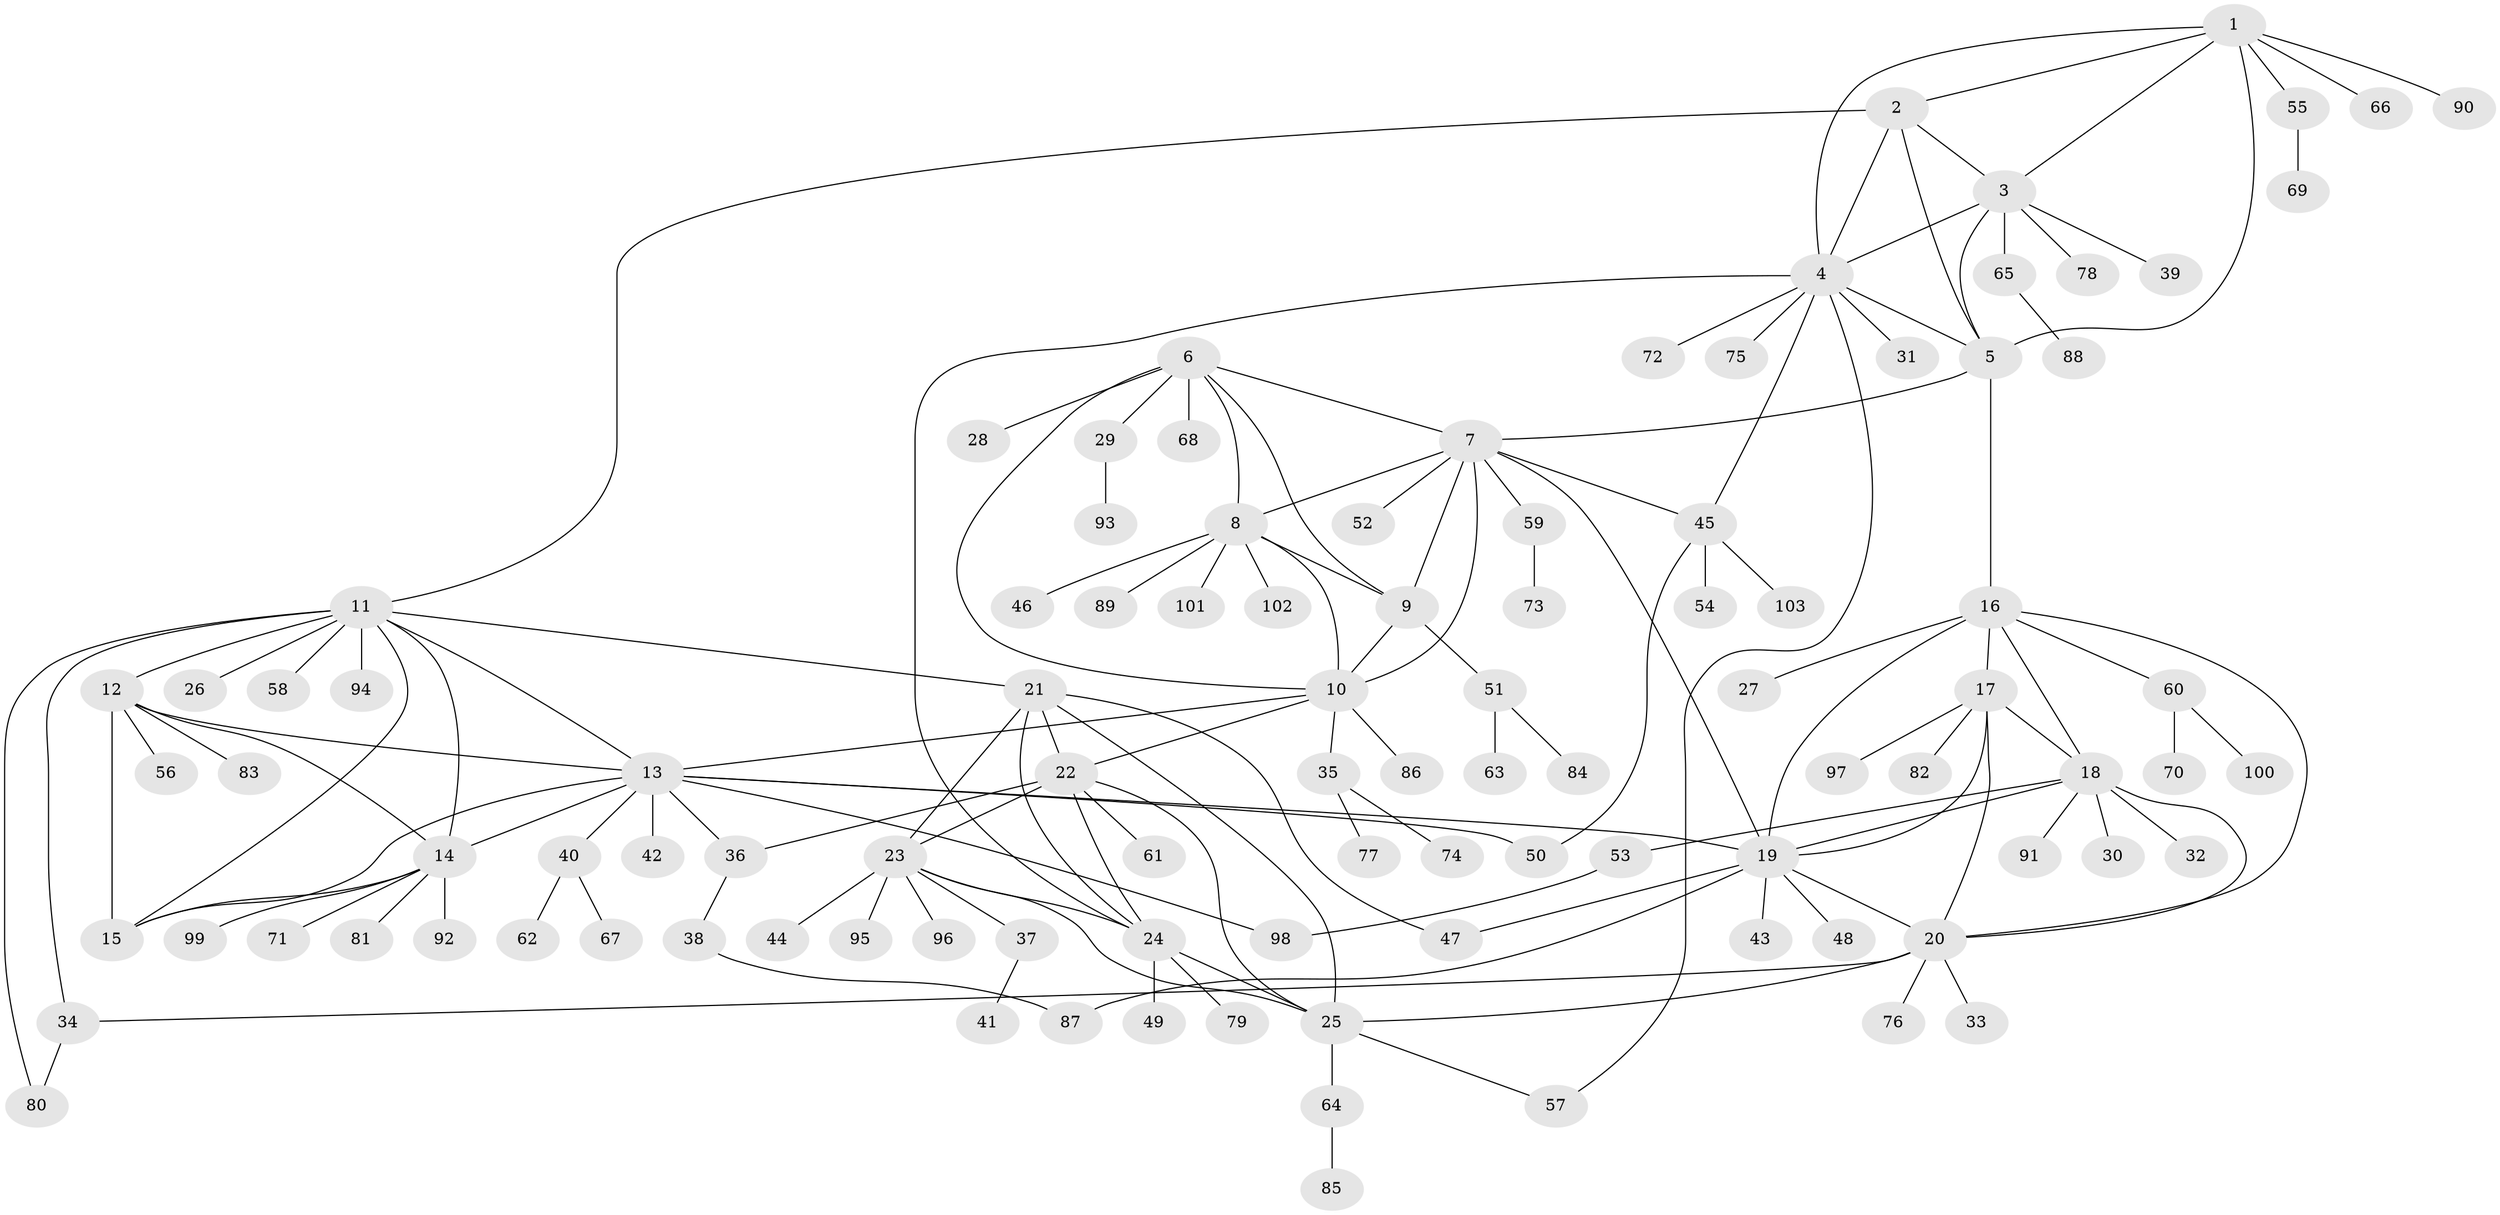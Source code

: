 // coarse degree distribution, {7: 0.06578947368421052, 6: 0.05263157894736842, 8: 0.02631578947368421, 5: 0.039473684210526314, 9: 0.02631578947368421, 4: 0.039473684210526314, 10: 0.013157894736842105, 13: 0.013157894736842105, 1: 0.5921052631578947, 2: 0.10526315789473684, 3: 0.02631578947368421}
// Generated by graph-tools (version 1.1) at 2025/42/03/06/25 10:42:12]
// undirected, 103 vertices, 147 edges
graph export_dot {
graph [start="1"]
  node [color=gray90,style=filled];
  1;
  2;
  3;
  4;
  5;
  6;
  7;
  8;
  9;
  10;
  11;
  12;
  13;
  14;
  15;
  16;
  17;
  18;
  19;
  20;
  21;
  22;
  23;
  24;
  25;
  26;
  27;
  28;
  29;
  30;
  31;
  32;
  33;
  34;
  35;
  36;
  37;
  38;
  39;
  40;
  41;
  42;
  43;
  44;
  45;
  46;
  47;
  48;
  49;
  50;
  51;
  52;
  53;
  54;
  55;
  56;
  57;
  58;
  59;
  60;
  61;
  62;
  63;
  64;
  65;
  66;
  67;
  68;
  69;
  70;
  71;
  72;
  73;
  74;
  75;
  76;
  77;
  78;
  79;
  80;
  81;
  82;
  83;
  84;
  85;
  86;
  87;
  88;
  89;
  90;
  91;
  92;
  93;
  94;
  95;
  96;
  97;
  98;
  99;
  100;
  101;
  102;
  103;
  1 -- 2;
  1 -- 3;
  1 -- 4;
  1 -- 5;
  1 -- 55;
  1 -- 66;
  1 -- 90;
  2 -- 3;
  2 -- 4;
  2 -- 5;
  2 -- 11;
  3 -- 4;
  3 -- 5;
  3 -- 39;
  3 -- 65;
  3 -- 78;
  4 -- 5;
  4 -- 24;
  4 -- 31;
  4 -- 45;
  4 -- 57;
  4 -- 72;
  4 -- 75;
  5 -- 7;
  5 -- 16;
  6 -- 7;
  6 -- 8;
  6 -- 9;
  6 -- 10;
  6 -- 28;
  6 -- 29;
  6 -- 68;
  7 -- 8;
  7 -- 9;
  7 -- 10;
  7 -- 19;
  7 -- 45;
  7 -- 52;
  7 -- 59;
  8 -- 9;
  8 -- 10;
  8 -- 46;
  8 -- 89;
  8 -- 101;
  8 -- 102;
  9 -- 10;
  9 -- 51;
  10 -- 13;
  10 -- 22;
  10 -- 35;
  10 -- 86;
  11 -- 12;
  11 -- 13;
  11 -- 14;
  11 -- 15;
  11 -- 21;
  11 -- 26;
  11 -- 34;
  11 -- 58;
  11 -- 80;
  11 -- 94;
  12 -- 13;
  12 -- 14;
  12 -- 15;
  12 -- 56;
  12 -- 83;
  13 -- 14;
  13 -- 15;
  13 -- 19;
  13 -- 36;
  13 -- 40;
  13 -- 42;
  13 -- 50;
  13 -- 98;
  14 -- 15;
  14 -- 71;
  14 -- 81;
  14 -- 92;
  14 -- 99;
  16 -- 17;
  16 -- 18;
  16 -- 19;
  16 -- 20;
  16 -- 27;
  16 -- 60;
  17 -- 18;
  17 -- 19;
  17 -- 20;
  17 -- 82;
  17 -- 97;
  18 -- 19;
  18 -- 20;
  18 -- 30;
  18 -- 32;
  18 -- 53;
  18 -- 91;
  19 -- 20;
  19 -- 43;
  19 -- 47;
  19 -- 48;
  19 -- 87;
  20 -- 25;
  20 -- 33;
  20 -- 34;
  20 -- 76;
  21 -- 22;
  21 -- 23;
  21 -- 24;
  21 -- 25;
  21 -- 47;
  22 -- 23;
  22 -- 24;
  22 -- 25;
  22 -- 36;
  22 -- 61;
  23 -- 24;
  23 -- 25;
  23 -- 37;
  23 -- 44;
  23 -- 95;
  23 -- 96;
  24 -- 25;
  24 -- 49;
  24 -- 79;
  25 -- 57;
  25 -- 64;
  29 -- 93;
  34 -- 80;
  35 -- 74;
  35 -- 77;
  36 -- 38;
  37 -- 41;
  38 -- 87;
  40 -- 62;
  40 -- 67;
  45 -- 50;
  45 -- 54;
  45 -- 103;
  51 -- 63;
  51 -- 84;
  53 -- 98;
  55 -- 69;
  59 -- 73;
  60 -- 70;
  60 -- 100;
  64 -- 85;
  65 -- 88;
}
